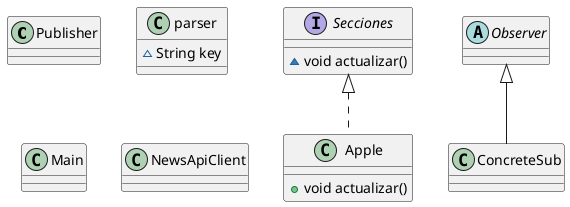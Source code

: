 @startuml
class Publisher {
}
class parser {
~ String key
}
interface Secciones {
~ void actualizar()
}
class Apple {
+ void actualizar()
}
abstract class Observer {
}
class Main {
}
class ConcreteSub {
}
class NewsApiClient {
}


Secciones <|.. Apple
Observer <|-- ConcreteSub
@enduml